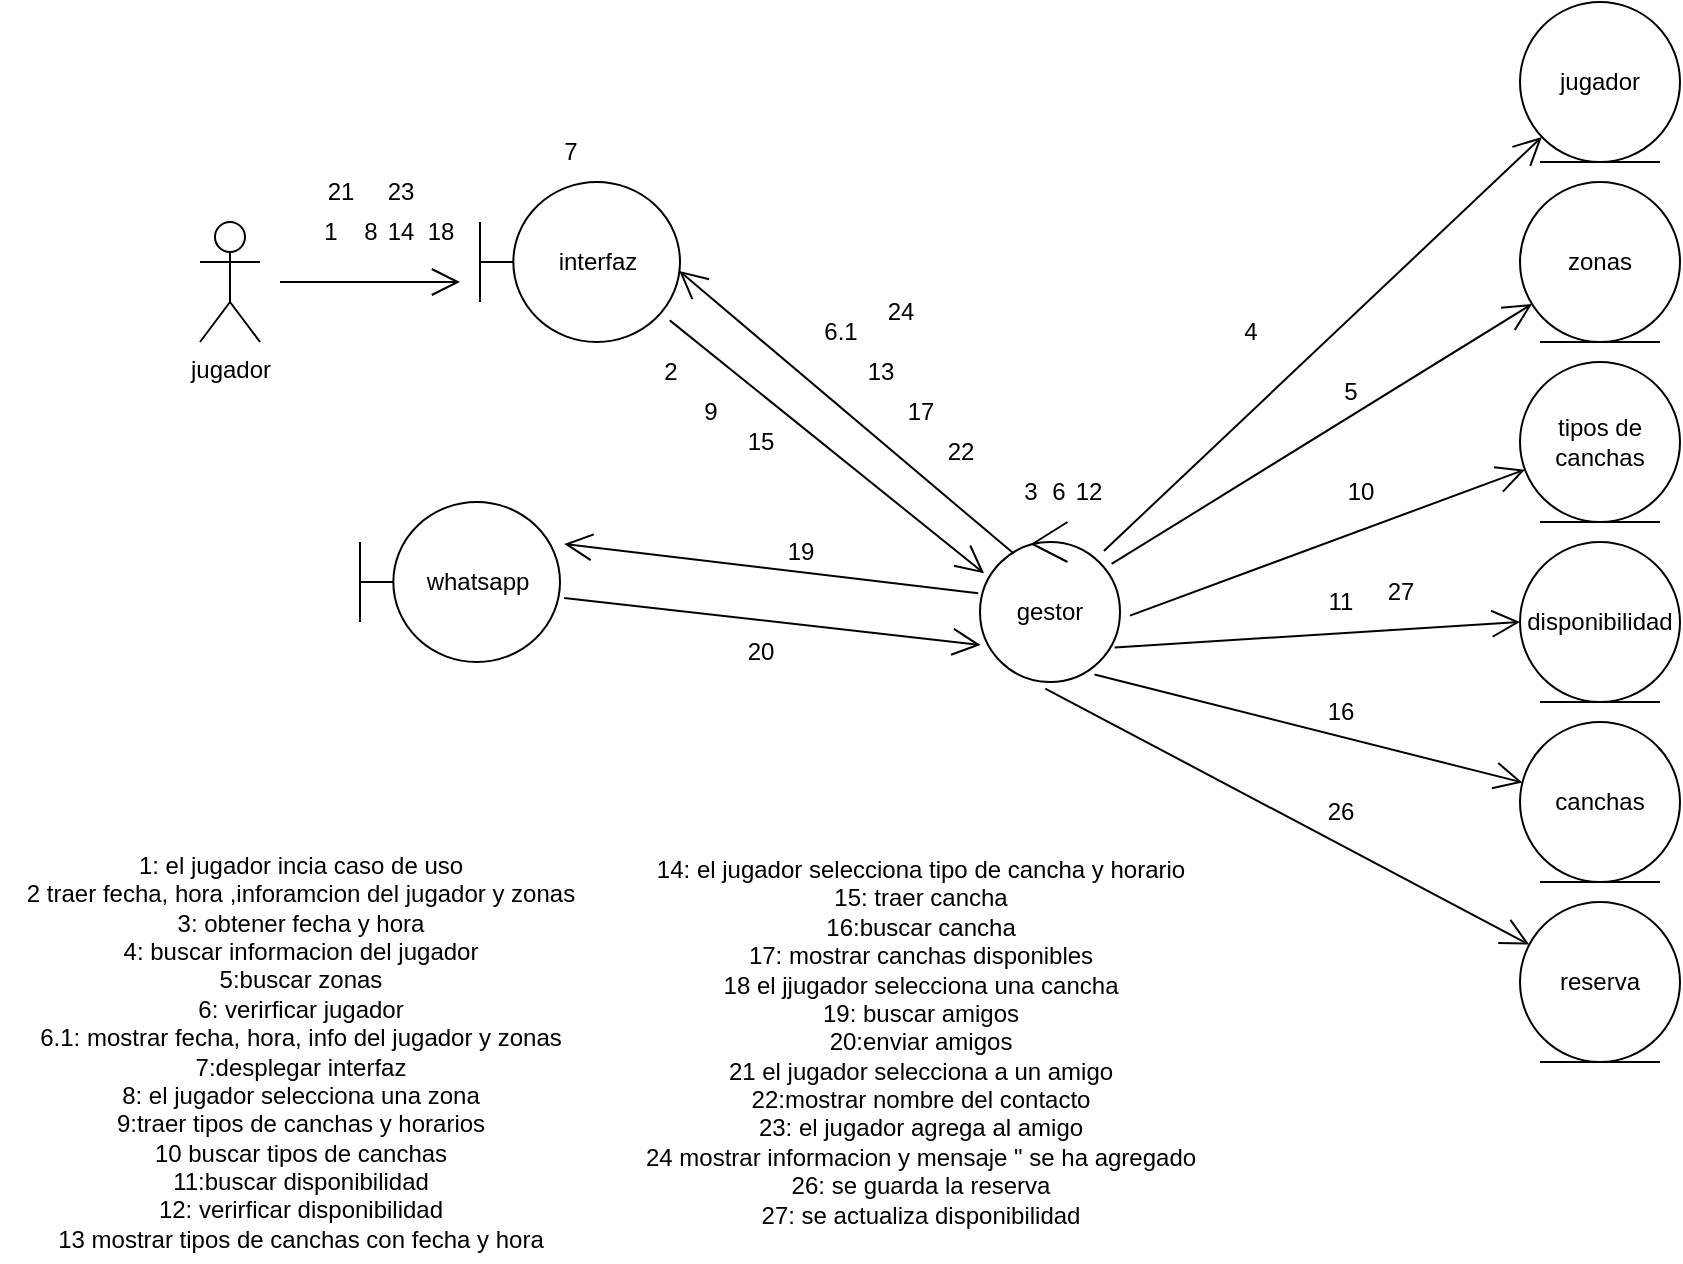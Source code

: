 <mxfile version="20.8.21" type="device"><diagram name="Página-1" id="8nF7yPgVhqUNQglKABl9"><mxGraphModel dx="1855" dy="532" grid="1" gridSize="10" guides="1" tooltips="1" connect="1" arrows="1" fold="1" page="1" pageScale="1" pageWidth="827" pageHeight="1169" math="0" shadow="0"><root><mxCell id="0"/><mxCell id="1" parent="0"/><mxCell id="Dfd6oEmiuc-qXEWdd5P6-1" value="jugador" style="shape=umlActor;verticalLabelPosition=bottom;verticalAlign=top;html=1;" vertex="1" parent="1"><mxGeometry x="-30" y="120" width="30" height="60" as="geometry"/></mxCell><mxCell id="Dfd6oEmiuc-qXEWdd5P6-3" value="interfaz" style="shape=umlBoundary;whiteSpace=wrap;html=1;" vertex="1" parent="1"><mxGeometry x="110" y="100" width="100" height="80" as="geometry"/></mxCell><mxCell id="Dfd6oEmiuc-qXEWdd5P6-4" value="gestor" style="ellipse;shape=umlControl;whiteSpace=wrap;html=1;" vertex="1" parent="1"><mxGeometry x="360" y="270" width="70" height="80" as="geometry"/></mxCell><mxCell id="Dfd6oEmiuc-qXEWdd5P6-5" value="whatsapp" style="shape=umlBoundary;whiteSpace=wrap;html=1;" vertex="1" parent="1"><mxGeometry x="50" y="260" width="100" height="80" as="geometry"/></mxCell><mxCell id="Dfd6oEmiuc-qXEWdd5P6-6" value="zonas" style="ellipse;shape=umlEntity;whiteSpace=wrap;html=1;" vertex="1" parent="1"><mxGeometry x="630" y="100" width="80" height="80" as="geometry"/></mxCell><mxCell id="Dfd6oEmiuc-qXEWdd5P6-7" value="reserva" style="ellipse;shape=umlEntity;whiteSpace=wrap;html=1;" vertex="1" parent="1"><mxGeometry x="630" y="460" width="80" height="80" as="geometry"/></mxCell><mxCell id="Dfd6oEmiuc-qXEWdd5P6-8" value="canchas" style="ellipse;shape=umlEntity;whiteSpace=wrap;html=1;" vertex="1" parent="1"><mxGeometry x="630" y="370" width="80" height="80" as="geometry"/></mxCell><mxCell id="Dfd6oEmiuc-qXEWdd5P6-9" value="disponibilidad" style="ellipse;shape=umlEntity;whiteSpace=wrap;html=1;" vertex="1" parent="1"><mxGeometry x="630" y="280" width="80" height="80" as="geometry"/></mxCell><mxCell id="Dfd6oEmiuc-qXEWdd5P6-10" value="tipos de canchas" style="ellipse;shape=umlEntity;whiteSpace=wrap;html=1;" vertex="1" parent="1"><mxGeometry x="630" y="190" width="80" height="80" as="geometry"/></mxCell><mxCell id="Dfd6oEmiuc-qXEWdd5P6-12" value="jugador" style="ellipse;shape=umlEntity;whiteSpace=wrap;html=1;" vertex="1" parent="1"><mxGeometry x="630" y="10" width="80" height="80" as="geometry"/></mxCell><mxCell id="Dfd6oEmiuc-qXEWdd5P6-13" value="" style="endArrow=open;endFill=1;endSize=12;html=1;rounded=0;" edge="1" parent="1"><mxGeometry width="160" relative="1" as="geometry"><mxPoint x="10" y="150" as="sourcePoint"/><mxPoint x="100" y="150" as="targetPoint"/></mxGeometry></mxCell><mxCell id="Dfd6oEmiuc-qXEWdd5P6-14" value="" style="endArrow=open;endFill=1;endSize=12;html=1;rounded=0;entryX=0.029;entryY=0.321;entryDx=0;entryDy=0;entryPerimeter=0;exitX=0.949;exitY=0.865;exitDx=0;exitDy=0;exitPerimeter=0;" edge="1" parent="1" source="Dfd6oEmiuc-qXEWdd5P6-3" target="Dfd6oEmiuc-qXEWdd5P6-4"><mxGeometry width="160" relative="1" as="geometry"><mxPoint x="270" y="130" as="sourcePoint"/><mxPoint x="370" y="230" as="targetPoint"/><Array as="points"/></mxGeometry></mxCell><mxCell id="Dfd6oEmiuc-qXEWdd5P6-15" value="" style="endArrow=open;endFill=1;endSize=12;html=1;rounded=0;entryX=0.996;entryY=0.556;entryDx=0;entryDy=0;entryPerimeter=0;exitX=0.239;exitY=0.196;exitDx=0;exitDy=0;exitPerimeter=0;" edge="1" parent="1" source="Dfd6oEmiuc-qXEWdd5P6-4" target="Dfd6oEmiuc-qXEWdd5P6-3"><mxGeometry width="160" relative="1" as="geometry"><mxPoint x="370" y="250" as="sourcePoint"/><mxPoint x="280" y="110" as="targetPoint"/><Array as="points"/></mxGeometry></mxCell><mxCell id="Dfd6oEmiuc-qXEWdd5P6-17" value="" style="endArrow=open;endFill=1;endSize=12;html=1;rounded=0;exitX=1.021;exitY=0.6;exitDx=0;exitDy=0;exitPerimeter=0;entryX=0.004;entryY=0.769;entryDx=0;entryDy=0;entryPerimeter=0;" edge="1" parent="1" source="Dfd6oEmiuc-qXEWdd5P6-5" target="Dfd6oEmiuc-qXEWdd5P6-4"><mxGeometry width="160" relative="1" as="geometry"><mxPoint x="283" y="250" as="sourcePoint"/><mxPoint x="370" y="250" as="targetPoint"/><Array as="points"/></mxGeometry></mxCell><mxCell id="Dfd6oEmiuc-qXEWdd5P6-18" value="" style="endArrow=open;endFill=1;endSize=12;html=1;rounded=0;entryX=1.021;entryY=0.262;entryDx=0;entryDy=0;entryPerimeter=0;exitX=-0.013;exitY=0.446;exitDx=0;exitDy=0;exitPerimeter=0;" edge="1" parent="1" source="Dfd6oEmiuc-qXEWdd5P6-4" target="Dfd6oEmiuc-qXEWdd5P6-5"><mxGeometry width="160" relative="1" as="geometry"><mxPoint x="360" y="230" as="sourcePoint"/><mxPoint x="280" y="230" as="targetPoint"/><Array as="points"/></mxGeometry></mxCell><mxCell id="Dfd6oEmiuc-qXEWdd5P6-19" value="" style="endArrow=open;endFill=1;endSize=12;html=1;rounded=0;" edge="1" parent="1" source="Dfd6oEmiuc-qXEWdd5P6-4" target="Dfd6oEmiuc-qXEWdd5P6-12"><mxGeometry width="160" relative="1" as="geometry"><mxPoint x="450" y="190" as="sourcePoint"/><mxPoint x="620" y="50" as="targetPoint"/></mxGeometry></mxCell><mxCell id="Dfd6oEmiuc-qXEWdd5P6-20" value="" style="endArrow=open;endFill=1;endSize=12;html=1;rounded=0;" edge="1" parent="1" source="Dfd6oEmiuc-qXEWdd5P6-4" target="Dfd6oEmiuc-qXEWdd5P6-6"><mxGeometry width="160" relative="1" as="geometry"><mxPoint x="470" y="220" as="sourcePoint"/><mxPoint x="620" y="150" as="targetPoint"/></mxGeometry></mxCell><mxCell id="Dfd6oEmiuc-qXEWdd5P6-22" value="" style="endArrow=open;endFill=1;endSize=12;html=1;rounded=0;exitX=1.071;exitY=0.585;exitDx=0;exitDy=0;exitPerimeter=0;" edge="1" parent="1" source="Dfd6oEmiuc-qXEWdd5P6-4" target="Dfd6oEmiuc-qXEWdd5P6-10"><mxGeometry width="160" relative="1" as="geometry"><mxPoint x="320" y="250" as="sourcePoint"/><mxPoint x="480" y="250" as="targetPoint"/></mxGeometry></mxCell><mxCell id="Dfd6oEmiuc-qXEWdd5P6-24" value="" style="endArrow=open;endFill=1;endSize=12;html=1;rounded=0;exitX=0.818;exitY=0.953;exitDx=0;exitDy=0;exitPerimeter=0;" edge="1" parent="1" source="Dfd6oEmiuc-qXEWdd5P6-4" target="Dfd6oEmiuc-qXEWdd5P6-8"><mxGeometry width="160" relative="1" as="geometry"><mxPoint x="320" y="250" as="sourcePoint"/><mxPoint x="480" y="250" as="targetPoint"/></mxGeometry></mxCell><mxCell id="Dfd6oEmiuc-qXEWdd5P6-25" value="" style="endArrow=open;endFill=1;endSize=12;html=1;rounded=0;exitX=0.466;exitY=1.041;exitDx=0;exitDy=0;exitPerimeter=0;" edge="1" parent="1" source="Dfd6oEmiuc-qXEWdd5P6-4" target="Dfd6oEmiuc-qXEWdd5P6-7"><mxGeometry width="160" relative="1" as="geometry"><mxPoint x="320" y="250" as="sourcePoint"/><mxPoint x="480" y="250" as="targetPoint"/></mxGeometry></mxCell><mxCell id="Dfd6oEmiuc-qXEWdd5P6-27" value="1: el jugador incia caso de uso&lt;br&gt;2 traer fecha, hora ,inforamcion del jugador y zonas&lt;br&gt;3: obtener fecha y hora&lt;br&gt;4: buscar informacion del jugador&lt;br&gt;5:buscar zonas&lt;br&gt;6: verirficar jugador&lt;br&gt;6.1: mostrar fecha, hora, info del jugador y zonas&lt;br&gt;7:desplegar interfaz&lt;br&gt;8: el jugador selecciona una zona&lt;br&gt;9:traer tipos de canchas y horarios&lt;br&gt;10 buscar tipos de canchas&lt;br&gt;11:buscar disponibilidad&lt;br&gt;12: verirficar disponibilidad&lt;br&gt;13 mostrar tipos de canchas con fecha y hora" style="text;html=1;align=center;verticalAlign=middle;resizable=0;points=[];autosize=1;strokeColor=none;fillColor=none;" vertex="1" parent="1"><mxGeometry x="-130" y="430" width="300" height="210" as="geometry"/></mxCell><mxCell id="Dfd6oEmiuc-qXEWdd5P6-29" value="2" style="text;html=1;align=center;verticalAlign=middle;resizable=0;points=[];autosize=1;strokeColor=none;fillColor=none;" vertex="1" parent="1"><mxGeometry x="190" y="180" width="30" height="30" as="geometry"/></mxCell><mxCell id="Dfd6oEmiuc-qXEWdd5P6-33" value="1" style="text;html=1;align=center;verticalAlign=middle;resizable=0;points=[];autosize=1;strokeColor=none;fillColor=none;" vertex="1" parent="1"><mxGeometry x="20" y="110" width="30" height="30" as="geometry"/></mxCell><mxCell id="Dfd6oEmiuc-qXEWdd5P6-34" value="3" style="text;html=1;align=center;verticalAlign=middle;resizable=0;points=[];autosize=1;strokeColor=none;fillColor=none;" vertex="1" parent="1"><mxGeometry x="370" y="240" width="30" height="30" as="geometry"/></mxCell><mxCell id="Dfd6oEmiuc-qXEWdd5P6-35" value="4" style="text;html=1;align=center;verticalAlign=middle;resizable=0;points=[];autosize=1;strokeColor=none;fillColor=none;" vertex="1" parent="1"><mxGeometry x="480" y="160" width="30" height="30" as="geometry"/></mxCell><mxCell id="Dfd6oEmiuc-qXEWdd5P6-37" value="5" style="text;html=1;align=center;verticalAlign=middle;resizable=0;points=[];autosize=1;strokeColor=none;fillColor=none;" vertex="1" parent="1"><mxGeometry x="530" y="190" width="30" height="30" as="geometry"/></mxCell><mxCell id="Dfd6oEmiuc-qXEWdd5P6-38" value="6" style="text;html=1;align=center;verticalAlign=middle;resizable=0;points=[];autosize=1;strokeColor=none;fillColor=none;" vertex="1" parent="1"><mxGeometry x="384" y="240" width="30" height="30" as="geometry"/></mxCell><mxCell id="Dfd6oEmiuc-qXEWdd5P6-39" value="7" style="text;html=1;align=center;verticalAlign=middle;resizable=0;points=[];autosize=1;strokeColor=none;fillColor=none;" vertex="1" parent="1"><mxGeometry x="140" y="70" width="30" height="30" as="geometry"/></mxCell><mxCell id="Dfd6oEmiuc-qXEWdd5P6-40" value="8" style="text;html=1;align=center;verticalAlign=middle;resizable=0;points=[];autosize=1;strokeColor=none;fillColor=none;" vertex="1" parent="1"><mxGeometry x="40" y="110" width="30" height="30" as="geometry"/></mxCell><mxCell id="Dfd6oEmiuc-qXEWdd5P6-41" value="9" style="text;html=1;align=center;verticalAlign=middle;resizable=0;points=[];autosize=1;strokeColor=none;fillColor=none;rotation=0;" vertex="1" parent="1"><mxGeometry x="210" y="200" width="30" height="30" as="geometry"/></mxCell><mxCell id="Dfd6oEmiuc-qXEWdd5P6-42" value="10" style="text;html=1;align=center;verticalAlign=middle;resizable=0;points=[];autosize=1;strokeColor=none;fillColor=none;" vertex="1" parent="1"><mxGeometry x="530" y="240" width="40" height="30" as="geometry"/></mxCell><mxCell id="Dfd6oEmiuc-qXEWdd5P6-43" value="11" style="text;html=1;align=center;verticalAlign=middle;resizable=0;points=[];autosize=1;strokeColor=none;fillColor=none;" vertex="1" parent="1"><mxGeometry x="520" y="295" width="40" height="30" as="geometry"/></mxCell><mxCell id="Dfd6oEmiuc-qXEWdd5P6-45" value="12" style="text;html=1;align=center;verticalAlign=middle;resizable=0;points=[];autosize=1;strokeColor=none;fillColor=none;" vertex="1" parent="1"><mxGeometry x="394" y="240" width="40" height="30" as="geometry"/></mxCell><mxCell id="Dfd6oEmiuc-qXEWdd5P6-46" value="13" style="text;html=1;align=center;verticalAlign=middle;resizable=0;points=[];autosize=1;strokeColor=none;fillColor=none;" vertex="1" parent="1"><mxGeometry x="290" y="180" width="40" height="30" as="geometry"/></mxCell><mxCell id="Dfd6oEmiuc-qXEWdd5P6-47" value="6.1" style="text;html=1;align=center;verticalAlign=middle;resizable=0;points=[];autosize=1;strokeColor=none;fillColor=none;" vertex="1" parent="1"><mxGeometry x="270" y="160" width="40" height="30" as="geometry"/></mxCell><mxCell id="Dfd6oEmiuc-qXEWdd5P6-48" value="14: el jugador selecciona tipo de cancha y horario&lt;br&gt;15: traer cancha&lt;br&gt;16:buscar cancha&lt;br&gt;17: mostrar canchas disponibles&lt;br&gt;18 el jjugador selecciona una cancha&lt;br&gt;19: buscar amigos&lt;br&gt;20:enviar amigos&lt;br&gt;21 el jugador selecciona a un amigo&lt;br&gt;22:mostrar nombre del contacto&lt;br&gt;23: el jugador agrega al amigo&lt;br&gt;24 mostrar informacion y mensaje &quot; se ha agregado&lt;br&gt;26: se guarda la reserva&lt;br&gt;27: se actualiza disponibilidad" style="text;html=1;align=center;verticalAlign=middle;resizable=0;points=[];autosize=1;strokeColor=none;fillColor=none;" vertex="1" parent="1"><mxGeometry x="180" y="430" width="300" height="200" as="geometry"/></mxCell><mxCell id="Dfd6oEmiuc-qXEWdd5P6-50" value="14" style="text;html=1;align=center;verticalAlign=middle;resizable=0;points=[];autosize=1;strokeColor=none;fillColor=none;" vertex="1" parent="1"><mxGeometry x="50" y="110" width="40" height="30" as="geometry"/></mxCell><mxCell id="Dfd6oEmiuc-qXEWdd5P6-51" value="15" style="text;html=1;align=center;verticalAlign=middle;resizable=0;points=[];autosize=1;strokeColor=none;fillColor=none;" vertex="1" parent="1"><mxGeometry x="230" y="215" width="40" height="30" as="geometry"/></mxCell><mxCell id="Dfd6oEmiuc-qXEWdd5P6-52" value="16" style="text;html=1;align=center;verticalAlign=middle;resizable=0;points=[];autosize=1;strokeColor=none;fillColor=none;" vertex="1" parent="1"><mxGeometry x="520" y="350" width="40" height="30" as="geometry"/></mxCell><mxCell id="Dfd6oEmiuc-qXEWdd5P6-53" value="17" style="text;html=1;align=center;verticalAlign=middle;resizable=0;points=[];autosize=1;strokeColor=none;fillColor=none;" vertex="1" parent="1"><mxGeometry x="310" y="200" width="40" height="30" as="geometry"/></mxCell><mxCell id="Dfd6oEmiuc-qXEWdd5P6-54" value="18" style="text;html=1;align=center;verticalAlign=middle;resizable=0;points=[];autosize=1;strokeColor=none;fillColor=none;" vertex="1" parent="1"><mxGeometry x="70" y="110" width="40" height="30" as="geometry"/></mxCell><mxCell id="Dfd6oEmiuc-qXEWdd5P6-55" value="19" style="text;html=1;align=center;verticalAlign=middle;resizable=0;points=[];autosize=1;strokeColor=none;fillColor=none;" vertex="1" parent="1"><mxGeometry x="250" y="270" width="40" height="30" as="geometry"/></mxCell><mxCell id="Dfd6oEmiuc-qXEWdd5P6-56" value="20" style="text;html=1;align=center;verticalAlign=middle;resizable=0;points=[];autosize=1;strokeColor=none;fillColor=none;" vertex="1" parent="1"><mxGeometry x="230" y="320" width="40" height="30" as="geometry"/></mxCell><mxCell id="Dfd6oEmiuc-qXEWdd5P6-57" value="21" style="text;html=1;align=center;verticalAlign=middle;resizable=0;points=[];autosize=1;strokeColor=none;fillColor=none;" vertex="1" parent="1"><mxGeometry x="20" y="90" width="40" height="30" as="geometry"/></mxCell><mxCell id="Dfd6oEmiuc-qXEWdd5P6-58" value="22" style="text;html=1;align=center;verticalAlign=middle;resizable=0;points=[];autosize=1;strokeColor=none;fillColor=none;" vertex="1" parent="1"><mxGeometry x="330" y="220" width="40" height="30" as="geometry"/></mxCell><mxCell id="Dfd6oEmiuc-qXEWdd5P6-59" value="23" style="text;html=1;align=center;verticalAlign=middle;resizable=0;points=[];autosize=1;strokeColor=none;fillColor=none;" vertex="1" parent="1"><mxGeometry x="50" y="90" width="40" height="30" as="geometry"/></mxCell><mxCell id="Dfd6oEmiuc-qXEWdd5P6-60" value="24" style="text;html=1;align=center;verticalAlign=middle;resizable=0;points=[];autosize=1;strokeColor=none;fillColor=none;" vertex="1" parent="1"><mxGeometry x="300" y="150" width="40" height="30" as="geometry"/></mxCell><mxCell id="Dfd6oEmiuc-qXEWdd5P6-61" value="26" style="text;html=1;align=center;verticalAlign=middle;resizable=0;points=[];autosize=1;strokeColor=none;fillColor=none;" vertex="1" parent="1"><mxGeometry x="520" y="400" width="40" height="30" as="geometry"/></mxCell><mxCell id="Dfd6oEmiuc-qXEWdd5P6-64" value="" style="endArrow=open;endFill=1;endSize=12;html=1;rounded=0;entryX=0;entryY=0.5;entryDx=0;entryDy=0;exitX=0.962;exitY=0.784;exitDx=0;exitDy=0;exitPerimeter=0;" edge="1" parent="1" source="Dfd6oEmiuc-qXEWdd5P6-4" target="Dfd6oEmiuc-qXEWdd5P6-9"><mxGeometry width="160" relative="1" as="geometry"><mxPoint x="430" y="325" as="sourcePoint"/><mxPoint x="590" y="325" as="targetPoint"/></mxGeometry></mxCell><mxCell id="Dfd6oEmiuc-qXEWdd5P6-65" value="27" style="text;html=1;align=center;verticalAlign=middle;resizable=0;points=[];autosize=1;strokeColor=none;fillColor=none;" vertex="1" parent="1"><mxGeometry x="550" y="290" width="40" height="30" as="geometry"/></mxCell></root></mxGraphModel></diagram></mxfile>